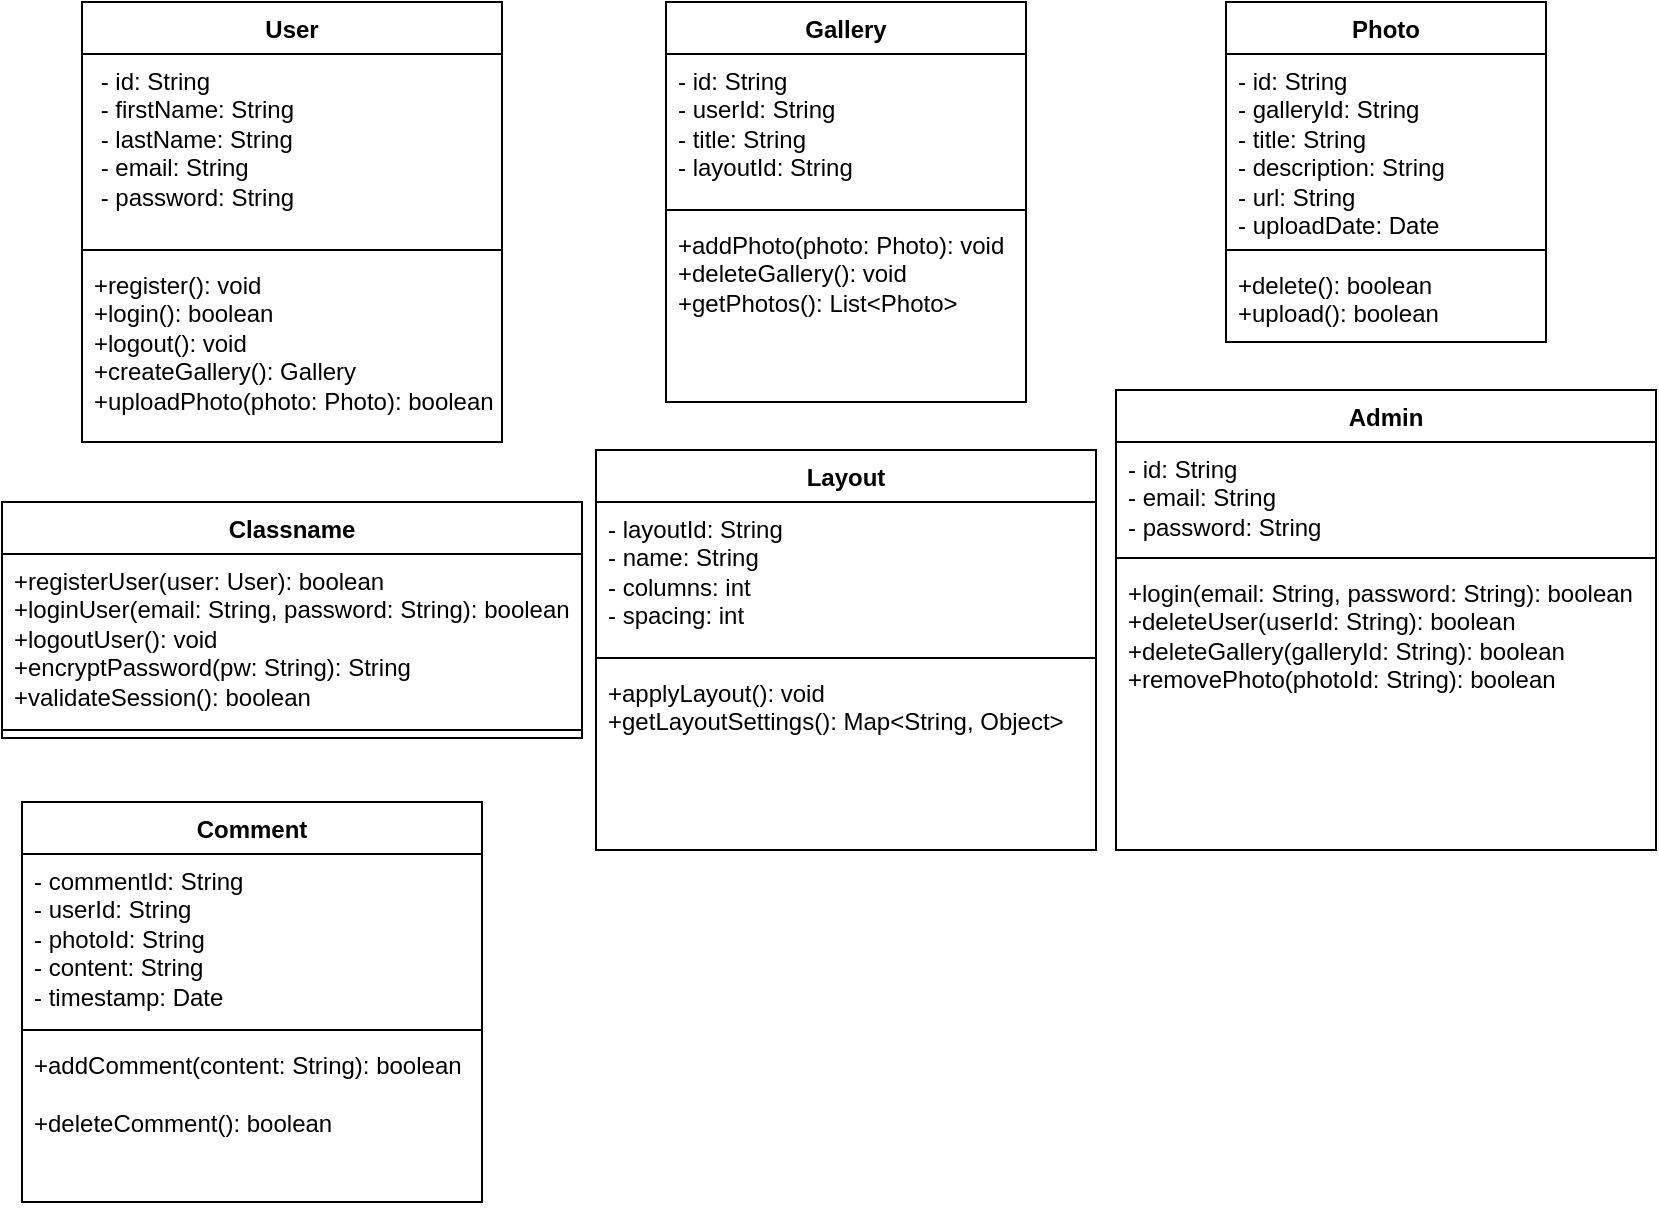 <mxfile version="27.0.9">
  <diagram id="C5RBs43oDa-KdzZeNtuy" name="Page-1">
    <mxGraphModel dx="1426" dy="841" grid="1" gridSize="10" guides="1" tooltips="1" connect="1" arrows="1" fold="1" page="1" pageScale="1" pageWidth="827" pageHeight="1169" math="0" shadow="0">
      <root>
        <mxCell id="WIyWlLk6GJQsqaUBKTNV-0" />
        <mxCell id="WIyWlLk6GJQsqaUBKTNV-1" parent="WIyWlLk6GJQsqaUBKTNV-0" />
        <mxCell id="d8m-O8fZHzdCGSDiWP8s-0" value="User" style="swimlane;fontStyle=1;align=center;verticalAlign=top;childLayout=stackLayout;horizontal=1;startSize=26;horizontalStack=0;resizeParent=1;resizeParentMax=0;resizeLast=0;collapsible=1;marginBottom=0;whiteSpace=wrap;html=1;" vertex="1" parent="WIyWlLk6GJQsqaUBKTNV-1">
          <mxGeometry x="40" y="20" width="210" height="220" as="geometry" />
        </mxCell>
        <mxCell id="d8m-O8fZHzdCGSDiWP8s-1" value="&lt;div&gt;&amp;nbsp;- id: String&amp;nbsp; &amp;nbsp; &amp;nbsp; &amp;nbsp; &amp;nbsp; &amp;nbsp; &amp;nbsp;&lt;/div&gt;&lt;div&gt;&amp;nbsp;- firstName: String&amp;nbsp; &amp;nbsp; &amp;nbsp;&amp;nbsp;&lt;/div&gt;&lt;div&gt;&amp;nbsp;- lastName: String&amp;nbsp; &amp;nbsp; &amp;nbsp; &amp;nbsp;&lt;/div&gt;&lt;div&gt;&amp;nbsp;- email: String&amp;nbsp; &amp;nbsp; &amp;nbsp; &amp;nbsp; &amp;nbsp;&amp;nbsp;&lt;/div&gt;&lt;div&gt;&amp;nbsp;- password: String&amp;nbsp;&lt;/div&gt;" style="text;strokeColor=none;fillColor=none;align=left;verticalAlign=top;spacingLeft=4;spacingRight=4;overflow=hidden;rotatable=0;points=[[0,0.5],[1,0.5]];portConstraint=eastwest;whiteSpace=wrap;html=1;" vertex="1" parent="d8m-O8fZHzdCGSDiWP8s-0">
          <mxGeometry y="26" width="210" height="94" as="geometry" />
        </mxCell>
        <mxCell id="d8m-O8fZHzdCGSDiWP8s-2" value="" style="line;strokeWidth=1;fillColor=none;align=left;verticalAlign=middle;spacingTop=-1;spacingLeft=3;spacingRight=3;rotatable=0;labelPosition=right;points=[];portConstraint=eastwest;strokeColor=inherit;" vertex="1" parent="d8m-O8fZHzdCGSDiWP8s-0">
          <mxGeometry y="120" width="210" height="8" as="geometry" />
        </mxCell>
        <mxCell id="d8m-O8fZHzdCGSDiWP8s-3" value="&lt;div&gt;+register(): void&amp;nbsp; &amp;nbsp; &amp;nbsp; &amp;nbsp; &amp;nbsp; &amp;nbsp;&lt;/div&gt;&lt;div&gt;+login(): boolean&amp;nbsp; &amp;nbsp; &amp;nbsp; &amp;nbsp; &amp;nbsp; &amp;nbsp;&lt;/div&gt;&lt;div&gt;+logout(): void&amp;nbsp; &amp;nbsp; &amp;nbsp; &amp;nbsp; &amp;nbsp; &amp;nbsp; &amp;nbsp;&lt;/div&gt;&lt;div&gt;+createGallery(): Gallery&amp;nbsp; &amp;nbsp;&lt;/div&gt;&lt;div&gt;+uploadPhoto(photo: Photo): boolean&lt;/div&gt;" style="text;strokeColor=none;fillColor=none;align=left;verticalAlign=top;spacingLeft=4;spacingRight=4;overflow=hidden;rotatable=0;points=[[0,0.5],[1,0.5]];portConstraint=eastwest;whiteSpace=wrap;html=1;" vertex="1" parent="d8m-O8fZHzdCGSDiWP8s-0">
          <mxGeometry y="128" width="210" height="92" as="geometry" />
        </mxCell>
        <mxCell id="d8m-O8fZHzdCGSDiWP8s-4" value="Gallery" style="swimlane;fontStyle=1;align=center;verticalAlign=top;childLayout=stackLayout;horizontal=1;startSize=26;horizontalStack=0;resizeParent=1;resizeParentMax=0;resizeLast=0;collapsible=1;marginBottom=0;whiteSpace=wrap;html=1;" vertex="1" parent="WIyWlLk6GJQsqaUBKTNV-1">
          <mxGeometry x="332" y="20" width="180" height="200" as="geometry" />
        </mxCell>
        <mxCell id="d8m-O8fZHzdCGSDiWP8s-5" value="&lt;div&gt;- id: String&amp;nbsp; &amp;nbsp; &amp;nbsp; &amp;nbsp; &amp;nbsp; &amp;nbsp; &amp;nbsp; &amp;nbsp;&amp;nbsp;&lt;/div&gt;&lt;div&gt;- userId: String&amp;nbsp; &amp;nbsp; &amp;nbsp; &amp;nbsp; &amp;nbsp; &amp;nbsp;&amp;nbsp;&lt;/div&gt;&lt;div&gt;- title: String&amp;nbsp; &amp;nbsp; &amp;nbsp; &amp;nbsp; &amp;nbsp; &amp;nbsp; &amp;nbsp;&lt;/div&gt;&lt;div&gt;- layoutId: String&amp;nbsp;&lt;/div&gt;" style="text;strokeColor=none;fillColor=none;align=left;verticalAlign=top;spacingLeft=4;spacingRight=4;overflow=hidden;rotatable=0;points=[[0,0.5],[1,0.5]];portConstraint=eastwest;whiteSpace=wrap;html=1;" vertex="1" parent="d8m-O8fZHzdCGSDiWP8s-4">
          <mxGeometry y="26" width="180" height="74" as="geometry" />
        </mxCell>
        <mxCell id="d8m-O8fZHzdCGSDiWP8s-6" value="" style="line;strokeWidth=1;fillColor=none;align=left;verticalAlign=middle;spacingTop=-1;spacingLeft=3;spacingRight=3;rotatable=0;labelPosition=right;points=[];portConstraint=eastwest;strokeColor=inherit;" vertex="1" parent="d8m-O8fZHzdCGSDiWP8s-4">
          <mxGeometry y="100" width="180" height="8" as="geometry" />
        </mxCell>
        <mxCell id="d8m-O8fZHzdCGSDiWP8s-7" value="&lt;div&gt;+addPhoto(photo: Photo): void&amp;nbsp;&lt;/div&gt;&lt;div&gt;+deleteGallery(): void&amp;nbsp; &amp;nbsp; &amp;nbsp; &amp;nbsp;&amp;nbsp;&lt;/div&gt;&lt;div&gt;+getPhotos(): List&amp;lt;Photo&amp;gt;&amp;nbsp;&lt;/div&gt;" style="text;strokeColor=none;fillColor=none;align=left;verticalAlign=top;spacingLeft=4;spacingRight=4;overflow=hidden;rotatable=0;points=[[0,0.5],[1,0.5]];portConstraint=eastwest;whiteSpace=wrap;html=1;" vertex="1" parent="d8m-O8fZHzdCGSDiWP8s-4">
          <mxGeometry y="108" width="180" height="92" as="geometry" />
        </mxCell>
        <mxCell id="d8m-O8fZHzdCGSDiWP8s-8" value="Photo" style="swimlane;fontStyle=1;align=center;verticalAlign=top;childLayout=stackLayout;horizontal=1;startSize=26;horizontalStack=0;resizeParent=1;resizeParentMax=0;resizeLast=0;collapsible=1;marginBottom=0;whiteSpace=wrap;html=1;" vertex="1" parent="WIyWlLk6GJQsqaUBKTNV-1">
          <mxGeometry x="612" y="20" width="160" height="170" as="geometry" />
        </mxCell>
        <mxCell id="d8m-O8fZHzdCGSDiWP8s-9" value="&lt;div&gt;- id: String&amp;nbsp; &amp;nbsp; &amp;nbsp; &amp;nbsp; &amp;nbsp; &amp;nbsp; &amp;nbsp;&lt;/div&gt;&lt;div&gt;- galleryId: String&amp;nbsp; &amp;nbsp; &amp;nbsp;&amp;nbsp;&lt;/div&gt;&lt;div&gt;- title: String&amp;nbsp; &amp;nbsp; &amp;nbsp; &amp;nbsp; &amp;nbsp;&amp;nbsp;&lt;/div&gt;&lt;div&gt;- description: String&amp;nbsp; &amp;nbsp;&amp;nbsp;&lt;/div&gt;&lt;div&gt;- url: String&amp;nbsp; &amp;nbsp; &amp;nbsp; &amp;nbsp; &amp;nbsp; &amp;nbsp;&amp;nbsp;&lt;/div&gt;&lt;div&gt;- uploadDate: Date&lt;/div&gt;" style="text;strokeColor=none;fillColor=none;align=left;verticalAlign=top;spacingLeft=4;spacingRight=4;overflow=hidden;rotatable=0;points=[[0,0.5],[1,0.5]];portConstraint=eastwest;whiteSpace=wrap;html=1;" vertex="1" parent="d8m-O8fZHzdCGSDiWP8s-8">
          <mxGeometry y="26" width="160" height="94" as="geometry" />
        </mxCell>
        <mxCell id="d8m-O8fZHzdCGSDiWP8s-10" value="" style="line;strokeWidth=1;fillColor=none;align=left;verticalAlign=middle;spacingTop=-1;spacingLeft=3;spacingRight=3;rotatable=0;labelPosition=right;points=[];portConstraint=eastwest;strokeColor=inherit;" vertex="1" parent="d8m-O8fZHzdCGSDiWP8s-8">
          <mxGeometry y="120" width="160" height="8" as="geometry" />
        </mxCell>
        <mxCell id="d8m-O8fZHzdCGSDiWP8s-11" value="+delete(): boolean&lt;div&gt;+upload(): boolean&lt;/div&gt;" style="text;strokeColor=none;fillColor=none;align=left;verticalAlign=top;spacingLeft=4;spacingRight=4;overflow=hidden;rotatable=0;points=[[0,0.5],[1,0.5]];portConstraint=eastwest;whiteSpace=wrap;html=1;" vertex="1" parent="d8m-O8fZHzdCGSDiWP8s-8">
          <mxGeometry y="128" width="160" height="42" as="geometry" />
        </mxCell>
        <mxCell id="d8m-O8fZHzdCGSDiWP8s-17" value="Classname" style="swimlane;fontStyle=1;align=center;verticalAlign=top;childLayout=stackLayout;horizontal=1;startSize=26;horizontalStack=0;resizeParent=1;resizeParentMax=0;resizeLast=0;collapsible=1;marginBottom=0;whiteSpace=wrap;html=1;" vertex="1" parent="WIyWlLk6GJQsqaUBKTNV-1">
          <mxGeometry y="270" width="290" height="118" as="geometry" />
        </mxCell>
        <mxCell id="d8m-O8fZHzdCGSDiWP8s-18" value="&lt;div&gt;+registerUser(user: User): boolean&amp;nbsp; &amp;nbsp;&amp;nbsp;&lt;/div&gt;&lt;div&gt;+loginUser(email: String, password: String): boolean&lt;/div&gt;&lt;div&gt;+logoutUser(): void&amp;nbsp; &amp;nbsp; &amp;nbsp; &amp;nbsp; &amp;nbsp; &amp;nbsp; &amp;nbsp; &amp;nbsp; &amp;nbsp; &amp;nbsp; &amp;nbsp; &amp;nbsp; &amp;nbsp; &amp;nbsp; &amp;nbsp;&lt;/div&gt;&lt;div&gt;+encryptPassword(pw: String): String&amp;nbsp; &amp;nbsp; &amp;nbsp; &amp;nbsp; &amp;nbsp; &amp;nbsp; &amp;nbsp; &amp;nbsp; &amp;nbsp;&amp;nbsp;&lt;/div&gt;&lt;div&gt;+validateSession(): boolean&amp;nbsp;&lt;/div&gt;" style="text;strokeColor=none;fillColor=none;align=left;verticalAlign=top;spacingLeft=4;spacingRight=4;overflow=hidden;rotatable=0;points=[[0,0.5],[1,0.5]];portConstraint=eastwest;whiteSpace=wrap;html=1;" vertex="1" parent="d8m-O8fZHzdCGSDiWP8s-17">
          <mxGeometry y="26" width="290" height="84" as="geometry" />
        </mxCell>
        <mxCell id="d8m-O8fZHzdCGSDiWP8s-19" value="" style="line;strokeWidth=1;fillColor=none;align=left;verticalAlign=middle;spacingTop=-1;spacingLeft=3;spacingRight=3;rotatable=0;labelPosition=right;points=[];portConstraint=eastwest;strokeColor=inherit;" vertex="1" parent="d8m-O8fZHzdCGSDiWP8s-17">
          <mxGeometry y="110" width="290" height="8" as="geometry" />
        </mxCell>
        <mxCell id="d8m-O8fZHzdCGSDiWP8s-21" value="Layout&lt;div&gt;&lt;br&gt;&lt;/div&gt;" style="swimlane;fontStyle=1;align=center;verticalAlign=top;childLayout=stackLayout;horizontal=1;startSize=26;horizontalStack=0;resizeParent=1;resizeParentMax=0;resizeLast=0;collapsible=1;marginBottom=0;whiteSpace=wrap;html=1;" vertex="1" parent="WIyWlLk6GJQsqaUBKTNV-1">
          <mxGeometry x="297" y="244" width="250" height="200" as="geometry" />
        </mxCell>
        <mxCell id="d8m-O8fZHzdCGSDiWP8s-22" value="&lt;div&gt;- layoutId: String&amp;nbsp; &amp;nbsp; &amp;nbsp; &amp;nbsp; &amp;nbsp;&amp;nbsp;&lt;/div&gt;&lt;div&gt;- name: String&amp;nbsp; &amp;nbsp; &amp;nbsp; &amp;nbsp; &amp;nbsp; &amp;nbsp; &amp;nbsp;&amp;nbsp;&lt;/div&gt;&lt;div&gt;- columns: int&amp;nbsp; &amp;nbsp; &amp;nbsp; &amp;nbsp; &amp;nbsp; &amp;nbsp; &amp;nbsp;&amp;nbsp;&lt;/div&gt;&lt;div&gt;- spacing: int&amp;nbsp; &amp;nbsp;&lt;/div&gt;" style="text;strokeColor=none;fillColor=none;align=left;verticalAlign=top;spacingLeft=4;spacingRight=4;overflow=hidden;rotatable=0;points=[[0,0.5],[1,0.5]];portConstraint=eastwest;whiteSpace=wrap;html=1;" vertex="1" parent="d8m-O8fZHzdCGSDiWP8s-21">
          <mxGeometry y="26" width="250" height="74" as="geometry" />
        </mxCell>
        <mxCell id="d8m-O8fZHzdCGSDiWP8s-23" value="" style="line;strokeWidth=1;fillColor=none;align=left;verticalAlign=middle;spacingTop=-1;spacingLeft=3;spacingRight=3;rotatable=0;labelPosition=right;points=[];portConstraint=eastwest;strokeColor=inherit;" vertex="1" parent="d8m-O8fZHzdCGSDiWP8s-21">
          <mxGeometry y="100" width="250" height="8" as="geometry" />
        </mxCell>
        <mxCell id="d8m-O8fZHzdCGSDiWP8s-24" value="&lt;div&gt;+applyLayout(): void&amp;nbsp; &amp;nbsp; &amp;nbsp; &amp;nbsp; &amp;nbsp; &amp;nbsp; &amp;nbsp; &amp;nbsp; &amp;nbsp; &amp;nbsp; &amp;nbsp; &amp;nbsp; &amp;nbsp; &amp;nbsp;&lt;/div&gt;&lt;div&gt;+getLayoutSettings(): Map&amp;lt;String, Object&amp;gt;&lt;/div&gt;" style="text;strokeColor=none;fillColor=none;align=left;verticalAlign=top;spacingLeft=4;spacingRight=4;overflow=hidden;rotatable=0;points=[[0,0.5],[1,0.5]];portConstraint=eastwest;whiteSpace=wrap;html=1;" vertex="1" parent="d8m-O8fZHzdCGSDiWP8s-21">
          <mxGeometry y="108" width="250" height="92" as="geometry" />
        </mxCell>
        <mxCell id="d8m-O8fZHzdCGSDiWP8s-25" value="Admin" style="swimlane;fontStyle=1;align=center;verticalAlign=top;childLayout=stackLayout;horizontal=1;startSize=26;horizontalStack=0;resizeParent=1;resizeParentMax=0;resizeLast=0;collapsible=1;marginBottom=0;whiteSpace=wrap;html=1;" vertex="1" parent="WIyWlLk6GJQsqaUBKTNV-1">
          <mxGeometry x="557" y="214" width="270" height="230" as="geometry" />
        </mxCell>
        <mxCell id="d8m-O8fZHzdCGSDiWP8s-26" value="&lt;div&gt;- id: String&amp;nbsp; &amp;nbsp; &amp;nbsp; &amp;nbsp; &amp;nbsp; &amp;nbsp; &amp;nbsp; &amp;nbsp;&amp;nbsp;&lt;/div&gt;&lt;div&gt;- email: String&amp;nbsp; &amp;nbsp; &amp;nbsp; &amp;nbsp; &amp;nbsp; &amp;nbsp; &amp;nbsp;&lt;/div&gt;&lt;div&gt;- password: String&lt;/div&gt;" style="text;strokeColor=none;fillColor=none;align=left;verticalAlign=top;spacingLeft=4;spacingRight=4;overflow=hidden;rotatable=0;points=[[0,0.5],[1,0.5]];portConstraint=eastwest;whiteSpace=wrap;html=1;" vertex="1" parent="d8m-O8fZHzdCGSDiWP8s-25">
          <mxGeometry y="26" width="270" height="54" as="geometry" />
        </mxCell>
        <mxCell id="d8m-O8fZHzdCGSDiWP8s-27" value="" style="line;strokeWidth=1;fillColor=none;align=left;verticalAlign=middle;spacingTop=-1;spacingLeft=3;spacingRight=3;rotatable=0;labelPosition=right;points=[];portConstraint=eastwest;strokeColor=inherit;" vertex="1" parent="d8m-O8fZHzdCGSDiWP8s-25">
          <mxGeometry y="80" width="270" height="8" as="geometry" />
        </mxCell>
        <mxCell id="d8m-O8fZHzdCGSDiWP8s-28" value="&lt;div&gt;+login(email: String, password: String): boolean&amp;nbsp;&amp;nbsp;&lt;/div&gt;&lt;div&gt;+deleteUser(userId: String): boolean&amp;nbsp; &amp;nbsp; &amp;nbsp; &amp;nbsp; &amp;nbsp; &amp;nbsp; &amp;nbsp; &amp;nbsp;&amp;nbsp;&lt;/div&gt;&lt;div&gt;+deleteGallery(galleryId: String): boolean&amp;nbsp; &amp;nbsp; &amp;nbsp; &amp;nbsp; &amp;nbsp; &amp;nbsp;&lt;/div&gt;&lt;div&gt;+removePhoto(photoId: String): boolean&lt;/div&gt;" style="text;strokeColor=none;fillColor=none;align=left;verticalAlign=top;spacingLeft=4;spacingRight=4;overflow=hidden;rotatable=0;points=[[0,0.5],[1,0.5]];portConstraint=eastwest;whiteSpace=wrap;html=1;" vertex="1" parent="d8m-O8fZHzdCGSDiWP8s-25">
          <mxGeometry y="88" width="270" height="142" as="geometry" />
        </mxCell>
        <mxCell id="d8m-O8fZHzdCGSDiWP8s-29" value="Comment" style="swimlane;fontStyle=1;align=center;verticalAlign=top;childLayout=stackLayout;horizontal=1;startSize=26;horizontalStack=0;resizeParent=1;resizeParentMax=0;resizeLast=0;collapsible=1;marginBottom=0;whiteSpace=wrap;html=1;" vertex="1" parent="WIyWlLk6GJQsqaUBKTNV-1">
          <mxGeometry x="10" y="420" width="230" height="200" as="geometry" />
        </mxCell>
        <mxCell id="d8m-O8fZHzdCGSDiWP8s-30" value="&lt;div&gt;- commentId: String&amp;nbsp; &amp;nbsp; &amp;nbsp; &amp;nbsp; &amp;nbsp;&lt;/div&gt;&lt;div&gt;- userId: String&amp;nbsp; &amp;nbsp; &amp;nbsp; &amp;nbsp; &amp;nbsp; &amp;nbsp;&amp;nbsp;&lt;/div&gt;&lt;div&gt;- photoId: String&amp;nbsp; &amp;nbsp; &amp;nbsp; &amp;nbsp; &amp;nbsp; &amp;nbsp;&lt;/div&gt;&lt;div&gt;- content: String&amp;nbsp; &amp;nbsp; &amp;nbsp; &amp;nbsp; &amp;nbsp; &amp;nbsp;&lt;/div&gt;&lt;div&gt;- timestamp: Date&lt;/div&gt;" style="text;strokeColor=none;fillColor=none;align=left;verticalAlign=top;spacingLeft=4;spacingRight=4;overflow=hidden;rotatable=0;points=[[0,0.5],[1,0.5]];portConstraint=eastwest;whiteSpace=wrap;html=1;" vertex="1" parent="d8m-O8fZHzdCGSDiWP8s-29">
          <mxGeometry y="26" width="230" height="84" as="geometry" />
        </mxCell>
        <mxCell id="d8m-O8fZHzdCGSDiWP8s-31" value="" style="line;strokeWidth=1;fillColor=none;align=left;verticalAlign=middle;spacingTop=-1;spacingLeft=3;spacingRight=3;rotatable=0;labelPosition=right;points=[];portConstraint=eastwest;strokeColor=inherit;" vertex="1" parent="d8m-O8fZHzdCGSDiWP8s-29">
          <mxGeometry y="110" width="230" height="8" as="geometry" />
        </mxCell>
        <mxCell id="d8m-O8fZHzdCGSDiWP8s-32" value="&lt;div&gt;+addComment(content: String): boolean&amp;nbsp; &amp;nbsp;&lt;/div&gt;&lt;div&gt;+deleteComment(): boolean&lt;/div&gt;" style="text;strokeColor=none;fillColor=none;align=left;verticalAlign=top;spacingLeft=4;spacingRight=4;overflow=hidden;rotatable=0;points=[[0,0.5],[1,0.5]];portConstraint=eastwest;whiteSpace=wrap;html=1;" vertex="1" parent="d8m-O8fZHzdCGSDiWP8s-29">
          <mxGeometry y="118" width="230" height="82" as="geometry" />
        </mxCell>
      </root>
    </mxGraphModel>
  </diagram>
</mxfile>
